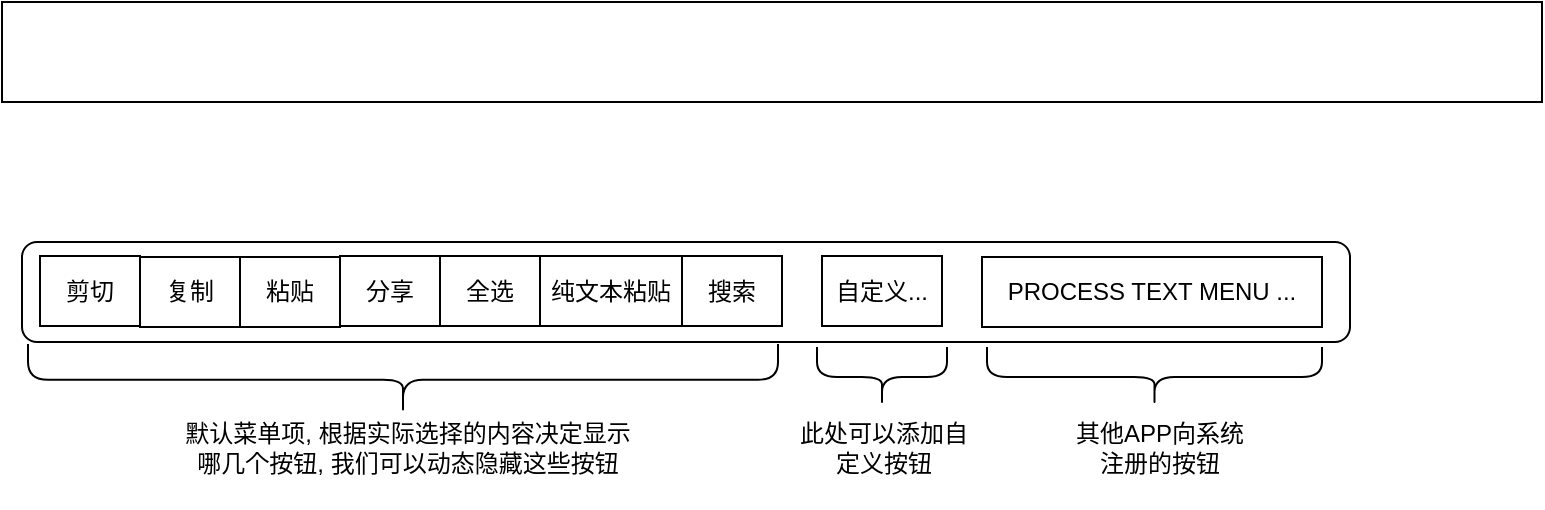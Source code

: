 <mxfile version="17.1.3" type="github">
  <diagram id="J6YV8cOtGyDHpJeSJNE8" name="Page-1">
    <mxGraphModel dx="1441" dy="873" grid="0" gridSize="10" guides="1" tooltips="1" connect="1" arrows="1" fold="1" page="1" pageScale="1" pageWidth="827" pageHeight="1169" math="0" shadow="0">
      <root>
        <mxCell id="0" />
        <mxCell id="1" parent="0" />
        <mxCell id="ZuHu1Szu-IaeNftHFgJ2-1" value="" style="rounded=0;whiteSpace=wrap;html=1;" vertex="1" parent="1">
          <mxGeometry x="30" y="190" width="770" height="50" as="geometry" />
        </mxCell>
        <mxCell id="ZuHu1Szu-IaeNftHFgJ2-2" value="" style="rounded=1;whiteSpace=wrap;html=1;" vertex="1" parent="1">
          <mxGeometry x="40" y="310" width="664" height="50" as="geometry" />
        </mxCell>
        <mxCell id="ZuHu1Szu-IaeNftHFgJ2-3" value="剪切" style="rounded=0;whiteSpace=wrap;html=1;" vertex="1" parent="1">
          <mxGeometry x="49" y="317" width="50" height="35" as="geometry" />
        </mxCell>
        <mxCell id="ZuHu1Szu-IaeNftHFgJ2-4" value="" style="shape=curlyBracket;whiteSpace=wrap;html=1;rounded=1;flipH=1;rotation=90;" vertex="1" parent="1">
          <mxGeometry x="212.63" y="191.38" width="35.75" height="375" as="geometry" />
        </mxCell>
        <mxCell id="ZuHu1Szu-IaeNftHFgJ2-5" value="复制" style="rounded=0;whiteSpace=wrap;html=1;" vertex="1" parent="1">
          <mxGeometry x="99" y="317.5" width="50" height="35" as="geometry" />
        </mxCell>
        <mxCell id="ZuHu1Szu-IaeNftHFgJ2-6" value="粘贴" style="rounded=0;whiteSpace=wrap;html=1;" vertex="1" parent="1">
          <mxGeometry x="149" y="317.5" width="50" height="35" as="geometry" />
        </mxCell>
        <mxCell id="ZuHu1Szu-IaeNftHFgJ2-7" value="分享" style="rounded=0;whiteSpace=wrap;html=1;" vertex="1" parent="1">
          <mxGeometry x="199" y="317" width="50" height="35" as="geometry" />
        </mxCell>
        <mxCell id="ZuHu1Szu-IaeNftHFgJ2-8" value="全选" style="rounded=0;whiteSpace=wrap;html=1;" vertex="1" parent="1">
          <mxGeometry x="249" y="317" width="50" height="35" as="geometry" />
        </mxCell>
        <mxCell id="ZuHu1Szu-IaeNftHFgJ2-9" value="纯文本粘贴" style="rounded=0;whiteSpace=wrap;html=1;" vertex="1" parent="1">
          <mxGeometry x="299" y="317" width="71" height="35" as="geometry" />
        </mxCell>
        <mxCell id="ZuHu1Szu-IaeNftHFgJ2-10" value="搜索" style="rounded=0;whiteSpace=wrap;html=1;" vertex="1" parent="1">
          <mxGeometry x="370" y="317" width="50" height="35" as="geometry" />
        </mxCell>
        <mxCell id="ZuHu1Szu-IaeNftHFgJ2-11" value="自定义..." style="rounded=0;whiteSpace=wrap;html=1;" vertex="1" parent="1">
          <mxGeometry x="440" y="317" width="60" height="35" as="geometry" />
        </mxCell>
        <mxCell id="ZuHu1Szu-IaeNftHFgJ2-12" value="PROCESS TEXT MENU ..." style="rounded=0;whiteSpace=wrap;html=1;" vertex="1" parent="1">
          <mxGeometry x="520" y="317.5" width="170" height="35" as="geometry" />
        </mxCell>
        <mxCell id="ZuHu1Szu-IaeNftHFgJ2-14" value="默认菜单项, 根据实际选择的内容决定显示哪几个按钮, 我们可以动态隐藏这些按钮" style="text;html=1;strokeColor=none;fillColor=none;align=center;verticalAlign=middle;whiteSpace=wrap;rounded=0;" vertex="1" parent="1">
          <mxGeometry x="115" y="383" width="236" height="60" as="geometry" />
        </mxCell>
        <mxCell id="ZuHu1Szu-IaeNftHFgJ2-15" value="" style="shape=curlyBracket;whiteSpace=wrap;html=1;rounded=1;flipH=1;rotation=90;" vertex="1" parent="1">
          <mxGeometry x="455" y="345" width="30" height="65" as="geometry" />
        </mxCell>
        <mxCell id="ZuHu1Szu-IaeNftHFgJ2-16" value="此处可以添加自定义按钮" style="text;html=1;strokeColor=none;fillColor=none;align=center;verticalAlign=middle;whiteSpace=wrap;rounded=0;" vertex="1" parent="1">
          <mxGeometry x="426" y="398" width="90" height="30" as="geometry" />
        </mxCell>
        <mxCell id="ZuHu1Szu-IaeNftHFgJ2-17" value="" style="shape=curlyBracket;whiteSpace=wrap;html=1;rounded=1;flipH=1;rotation=90;" vertex="1" parent="1">
          <mxGeometry x="591.25" y="293.75" width="30" height="167.5" as="geometry" />
        </mxCell>
        <mxCell id="ZuHu1Szu-IaeNftHFgJ2-18" value="其他APP向系统注册的按钮" style="text;html=1;strokeColor=none;fillColor=none;align=center;verticalAlign=middle;whiteSpace=wrap;rounded=0;" vertex="1" parent="1">
          <mxGeometry x="564" y="398" width="90" height="30" as="geometry" />
        </mxCell>
      </root>
    </mxGraphModel>
  </diagram>
</mxfile>
